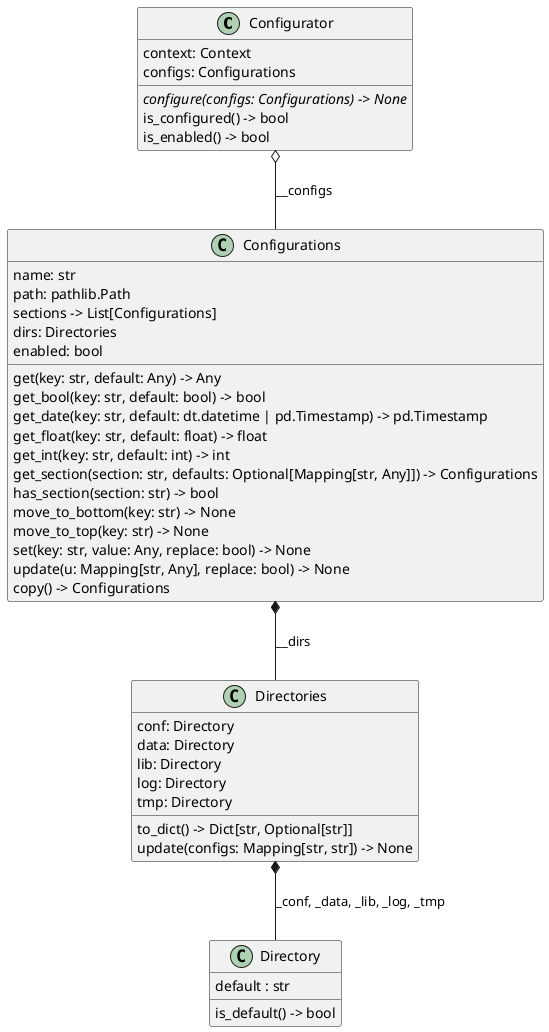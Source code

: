 @startuml lories.core.configs.configurator.Configurator
set namespaceSeparator none
class "Configurator" as lories.core.configs.configurator.Configurator {
  context: Context
  configs: Configurations
  {abstract}configure(configs: Configurations) -> None
  is_configured() -> bool
  is_enabled() -> bool
}
class "Configurations" as lories.core.configs.configurations.Configurations {
  name: str
  path: pathlib.Path
  sections -> List[Configurations]
  dirs: Directories
  enabled: bool
  get(key: str, default: Any) -> Any
  get_bool(key: str, default: bool) -> bool
  get_date(key: str, default: dt.datetime | pd.Timestamp) -> pd.Timestamp
  get_float(key: str, default: float) -> float
  get_int(key: str, default: int) -> int
  get_section(section: str, defaults: Optional[Mapping[str, Any]]) -> Configurations
  has_section(section: str) -> bool
  move_to_bottom(key: str) -> None
  move_to_top(key: str) -> None
  set(key: str, value: Any, replace: bool) -> None
  update(u: Mapping[str, Any], replace: bool) -> None
  copy() -> Configurations
}
class "Directories" as lories.core.configs.directories.Directories {
  conf: Directory
  data: Directory
  lib: Directory
  log: Directory
  tmp: Directory
  to_dict() -> Dict[str, Optional[str]]
  update(configs: Mapping[str, str]) -> None
}
class "Directory" as lories.core.configs.directories.Directory {
  default : str
  is_default() -> bool
}
lories.core.configs.configurator.Configurator o-- lories.core.configs.configurations.Configurations : __configs
lories.core.configs.configurations.Configurations *-- lories.core.configs.directories.Directories : __dirs
lories.core.configs.directories.Directories *-- lories.core.configs.directories.Directory : _conf, _data, _lib, _log, _tmp
@enduml
